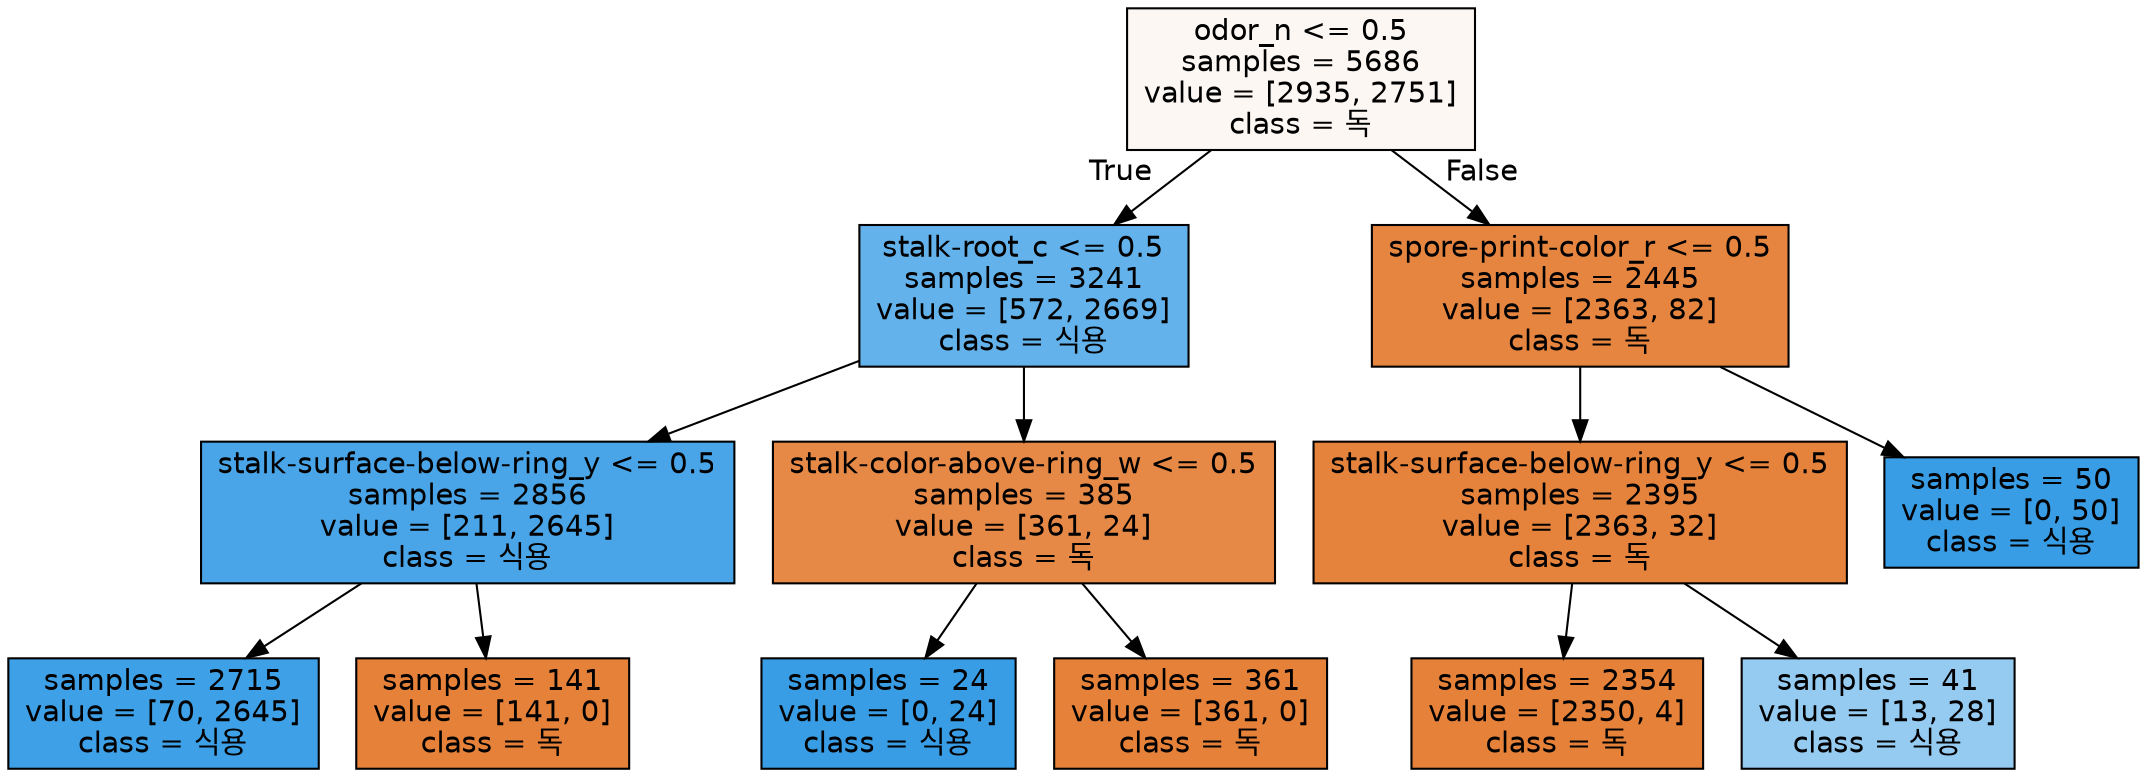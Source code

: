 digraph Tree {
node [shape=box, style="filled", color="black", fontname="helvetica"] ;
edge [fontname="helvetica"] ;
0 [label="odor_n <= 0.5\nsamples = 5686\nvalue = [2935, 2751]\nclass = 독", fillcolor="#fdf7f3"] ;
1 [label="stalk-root_c <= 0.5\nsamples = 3241\nvalue = [572, 2669]\nclass = 식용", fillcolor="#63b2eb"] ;
0 -> 1 [labeldistance=2.5, labelangle=45, headlabel="True"] ;
2 [label="stalk-surface-below-ring_y <= 0.5\nsamples = 2856\nvalue = [211, 2645]\nclass = 식용", fillcolor="#49a5e7"] ;
1 -> 2 ;
3 [label="samples = 2715\nvalue = [70, 2645]\nclass = 식용", fillcolor="#3ea0e6"] ;
2 -> 3 ;
4 [label="samples = 141\nvalue = [141, 0]\nclass = 독", fillcolor="#e58139"] ;
2 -> 4 ;
5 [label="stalk-color-above-ring_w <= 0.5\nsamples = 385\nvalue = [361, 24]\nclass = 독", fillcolor="#e78946"] ;
1 -> 5 ;
6 [label="samples = 24\nvalue = [0, 24]\nclass = 식용", fillcolor="#399de5"] ;
5 -> 6 ;
7 [label="samples = 361\nvalue = [361, 0]\nclass = 독", fillcolor="#e58139"] ;
5 -> 7 ;
8 [label="spore-print-color_r <= 0.5\nsamples = 2445\nvalue = [2363, 82]\nclass = 독", fillcolor="#e68540"] ;
0 -> 8 [labeldistance=2.5, labelangle=-45, headlabel="False"] ;
9 [label="stalk-surface-below-ring_y <= 0.5\nsamples = 2395\nvalue = [2363, 32]\nclass = 독", fillcolor="#e5833c"] ;
8 -> 9 ;
10 [label="samples = 2354\nvalue = [2350, 4]\nclass = 독", fillcolor="#e58139"] ;
9 -> 10 ;
11 [label="samples = 41\nvalue = [13, 28]\nclass = 식용", fillcolor="#95caf1"] ;
9 -> 11 ;
12 [label="samples = 50\nvalue = [0, 50]\nclass = 식용", fillcolor="#399de5"] ;
8 -> 12 ;
}